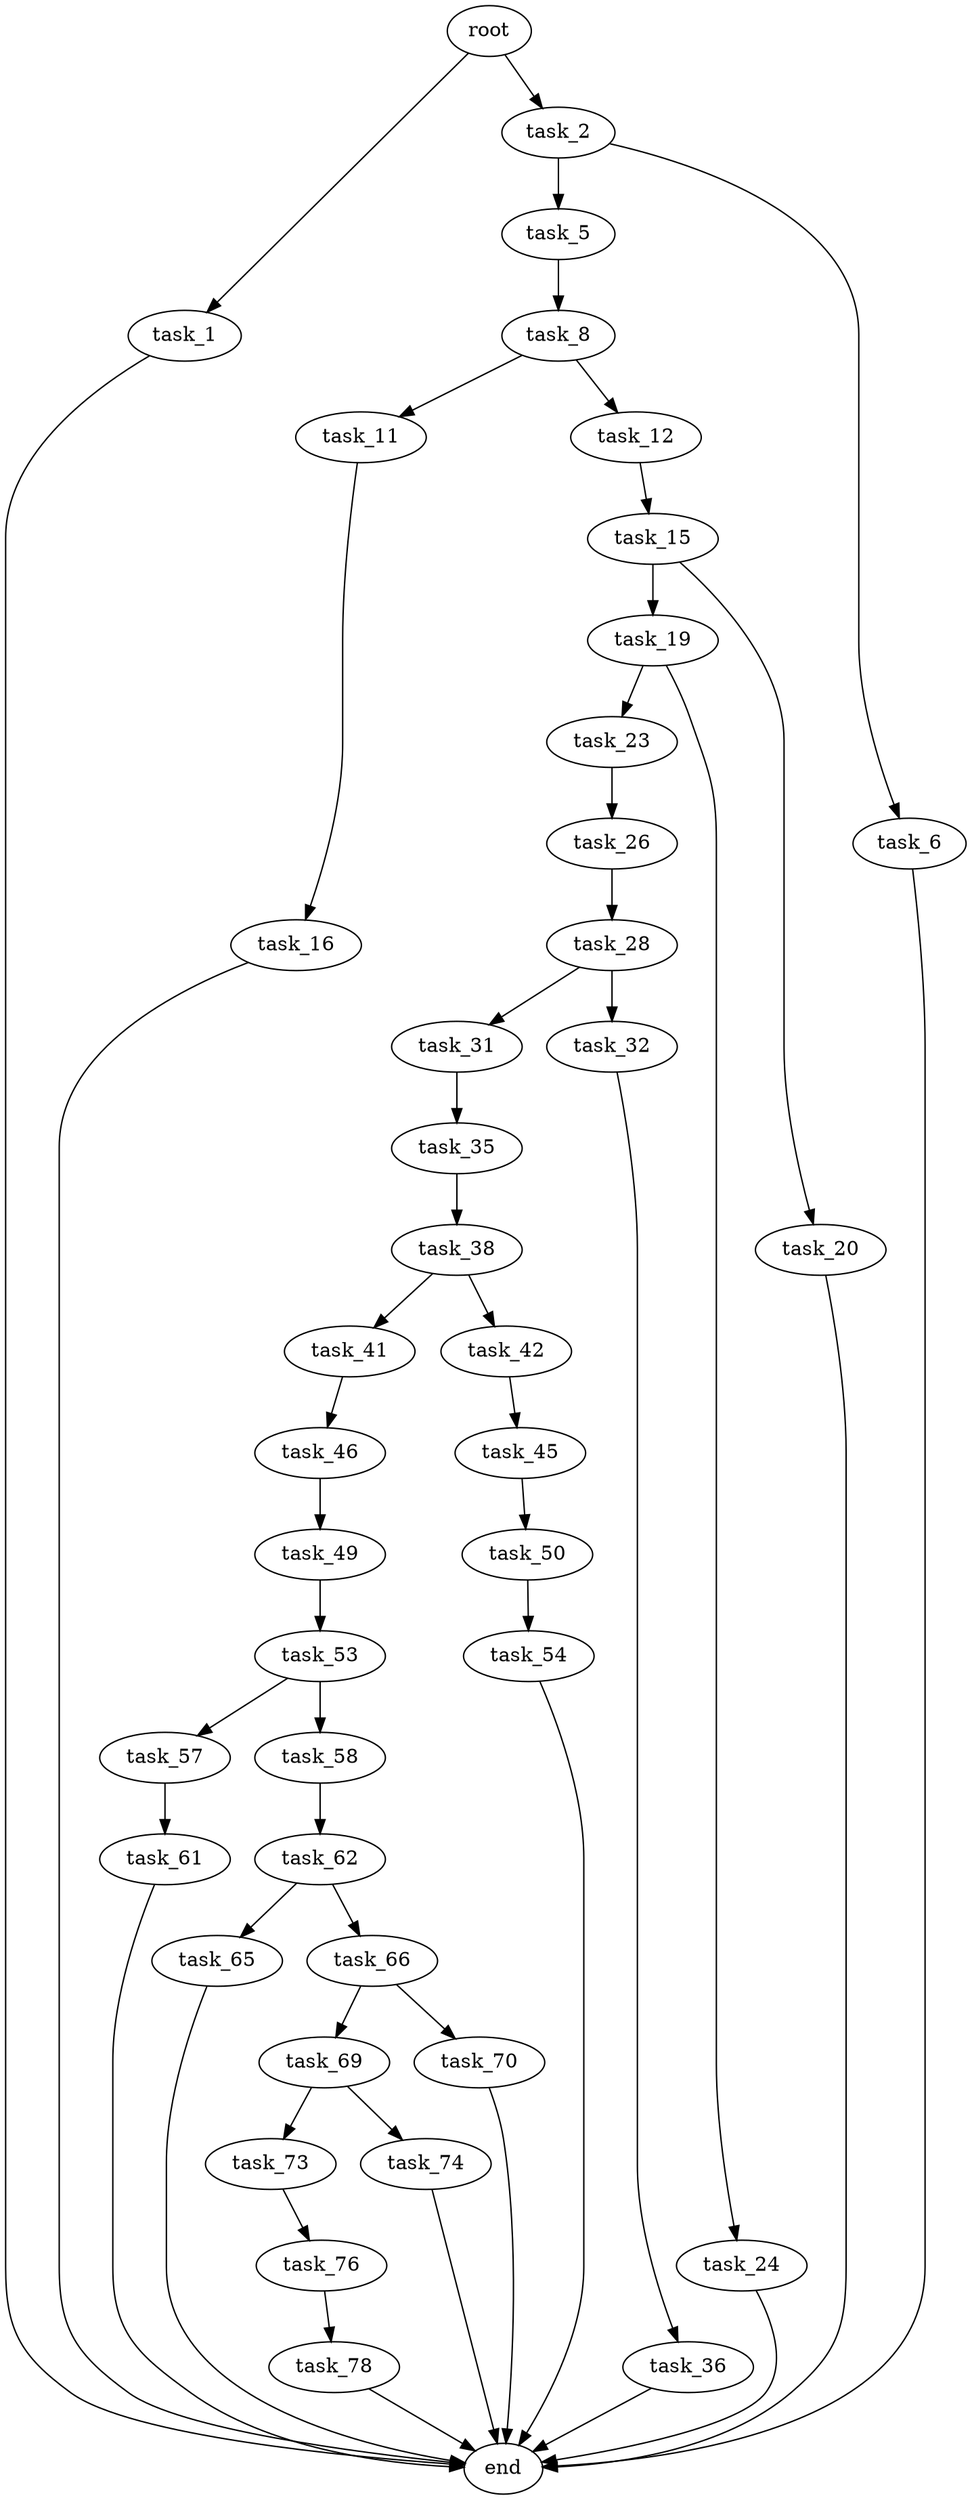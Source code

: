 digraph G {
  root [size="0.000000"];
  task_1 [size="28991029248.000000"];
  task_2 [size="1171326404765.000000"];
  task_5 [size="243708903130.000000"];
  task_6 [size="18704713059.000000"];
  task_8 [size="3491662404.000000"];
  task_11 [size="8589934592.000000"];
  task_12 [size="8589934592.000000"];
  task_15 [size="68719476736.000000"];
  task_16 [size="24191175378.000000"];
  task_19 [size="12420550892.000000"];
  task_20 [size="8589934592.000000"];
  task_23 [size="45933628052.000000"];
  task_24 [size="459542655870.000000"];
  task_26 [size="14181741165.000000"];
  task_28 [size="782757789696.000000"];
  task_31 [size="770082646040.000000"];
  task_32 [size="9339509966.000000"];
  task_35 [size="3278598943.000000"];
  task_36 [size="22744755607.000000"];
  task_38 [size="1100794406767.000000"];
  task_41 [size="782757789696.000000"];
  task_42 [size="1087445382931.000000"];
  task_45 [size="902528300709.000000"];
  task_46 [size="18185449882.000000"];
  task_49 [size="426698507550.000000"];
  task_50 [size="34896319755.000000"];
  task_53 [size="224610788593.000000"];
  task_54 [size="134217728000.000000"];
  task_57 [size="99479995752.000000"];
  task_58 [size="782757789696.000000"];
  task_61 [size="600015518842.000000"];
  task_62 [size="105826572431.000000"];
  task_65 [size="151117303060.000000"];
  task_66 [size="7936692564.000000"];
  task_69 [size="3520573059.000000"];
  task_70 [size="15422496415.000000"];
  task_73 [size="449971571146.000000"];
  task_74 [size="368293445632.000000"];
  task_76 [size="782757789696.000000"];
  task_78 [size="134217728000.000000"];
  end [size="0.000000"];

  root -> task_1 [size="1.000000"];
  root -> task_2 [size="1.000000"];
  task_1 -> end [size="1.000000"];
  task_2 -> task_5 [size="838860800.000000"];
  task_2 -> task_6 [size="838860800.000000"];
  task_5 -> task_8 [size="301989888.000000"];
  task_6 -> end [size="1.000000"];
  task_8 -> task_11 [size="209715200.000000"];
  task_8 -> task_12 [size="209715200.000000"];
  task_11 -> task_16 [size="33554432.000000"];
  task_12 -> task_15 [size="33554432.000000"];
  task_15 -> task_19 [size="134217728.000000"];
  task_15 -> task_20 [size="134217728.000000"];
  task_16 -> end [size="1.000000"];
  task_19 -> task_23 [size="679477248.000000"];
  task_19 -> task_24 [size="679477248.000000"];
  task_20 -> end [size="1.000000"];
  task_23 -> task_26 [size="33554432.000000"];
  task_24 -> end [size="1.000000"];
  task_26 -> task_28 [size="679477248.000000"];
  task_28 -> task_31 [size="679477248.000000"];
  task_28 -> task_32 [size="679477248.000000"];
  task_31 -> task_35 [size="679477248.000000"];
  task_32 -> task_36 [size="209715200.000000"];
  task_35 -> task_38 [size="301989888.000000"];
  task_36 -> end [size="1.000000"];
  task_38 -> task_41 [size="838860800.000000"];
  task_38 -> task_42 [size="838860800.000000"];
  task_41 -> task_46 [size="679477248.000000"];
  task_42 -> task_45 [size="679477248.000000"];
  task_45 -> task_50 [size="838860800.000000"];
  task_46 -> task_49 [size="301989888.000000"];
  task_49 -> task_53 [size="536870912.000000"];
  task_50 -> task_54 [size="134217728.000000"];
  task_53 -> task_57 [size="536870912.000000"];
  task_53 -> task_58 [size="536870912.000000"];
  task_54 -> end [size="1.000000"];
  task_57 -> task_61 [size="134217728.000000"];
  task_58 -> task_62 [size="679477248.000000"];
  task_61 -> end [size="1.000000"];
  task_62 -> task_65 [size="134217728.000000"];
  task_62 -> task_66 [size="134217728.000000"];
  task_65 -> end [size="1.000000"];
  task_66 -> task_69 [size="209715200.000000"];
  task_66 -> task_70 [size="209715200.000000"];
  task_69 -> task_73 [size="209715200.000000"];
  task_69 -> task_74 [size="209715200.000000"];
  task_70 -> end [size="1.000000"];
  task_73 -> task_76 [size="411041792.000000"];
  task_74 -> end [size="1.000000"];
  task_76 -> task_78 [size="679477248.000000"];
  task_78 -> end [size="1.000000"];
}
